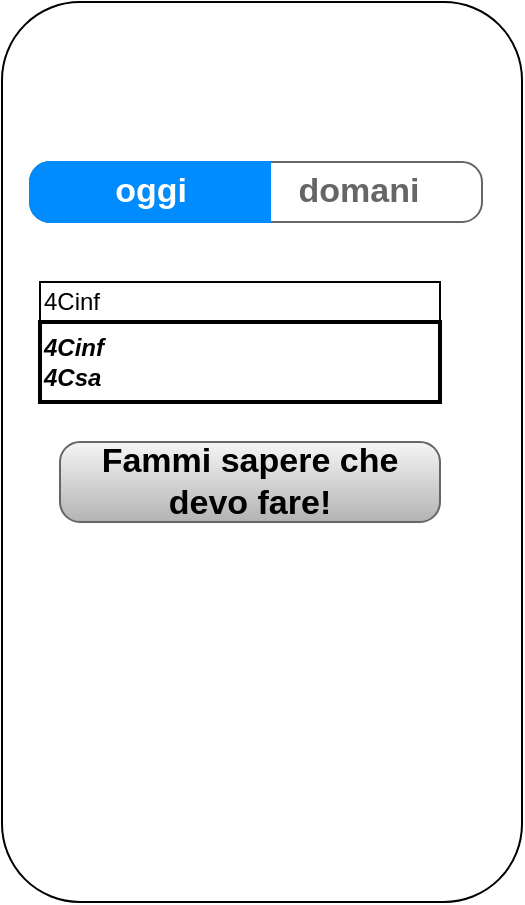 <mxfile version="14.0.1" type="github" pages="3">
  <diagram id="b6YGh0Zy7LxBu7K9UuKy" name="scelta classe">
    <mxGraphModel dx="782" dy="514" grid="1" gridSize="10" guides="1" tooltips="1" connect="1" arrows="1" fold="1" page="1" pageScale="1" pageWidth="827" pageHeight="1169" math="0" shadow="0">
      <root>
        <mxCell id="0" />
        <mxCell id="1" parent="0" />
        <mxCell id="ygwqJdrSPg4n9eS3VLou-1" value="" style="rounded=1;whiteSpace=wrap;html=1;direction=south;strokeWidth=1;" vertex="1" parent="1">
          <mxGeometry x="190" width="260" height="450" as="geometry" />
        </mxCell>
        <mxCell id="ygwqJdrSPg4n9eS3VLou-13" value="" style="strokeWidth=1;shadow=0;dashed=0;align=center;html=1;shape=mxgraph.mockup.rrect;rSize=10;fillColor=#ffffff;strokeColor=#666666;" vertex="1" parent="1">
          <mxGeometry x="204" y="80" width="210" height="30" as="geometry" />
        </mxCell>
        <mxCell id="ygwqJdrSPg4n9eS3VLou-16" value="&lt;font style=&quot;vertical-align: inherit&quot;&gt;&lt;font style=&quot;vertical-align: inherit&quot;&gt;domani&lt;/font&gt;&lt;/font&gt;" style="strokeColor=inherit;fillColor=inherit;gradientColor=inherit;strokeWidth=1;shadow=0;dashed=0;align=center;html=1;shape=mxgraph.mockup.rightButton;rSize=10;fontSize=17;fontColor=#666666;fontStyle=1;resizeHeight=1;" vertex="1" parent="ygwqJdrSPg4n9eS3VLou-13">
          <mxGeometry x="1" width="125" height="30" relative="1" as="geometry">
            <mxPoint x="-109" as="offset" />
          </mxGeometry>
        </mxCell>
        <mxCell id="ygwqJdrSPg4n9eS3VLou-17" value="&lt;font style=&quot;vertical-align: inherit&quot;&gt;&lt;font style=&quot;vertical-align: inherit&quot;&gt;oggi&lt;/font&gt;&lt;/font&gt;" style="strokeWidth=1;shadow=0;dashed=0;align=center;html=1;shape=mxgraph.mockup.leftButton;rSize=10;fontSize=17;fontColor=#ffffff;fontStyle=1;fillColor=#008cff;strokeColor=#008cff;resizeHeight=1;" vertex="1" parent="ygwqJdrSPg4n9eS3VLou-13">
          <mxGeometry width="120" height="30" relative="1" as="geometry" />
        </mxCell>
        <mxCell id="ygwqJdrSPg4n9eS3VLou-21" value="&lt;font style=&quot;vertical-align: inherit&quot;&gt;&lt;font style=&quot;vertical-align: inherit&quot;&gt;4Cinf&lt;/font&gt;&lt;/font&gt;" style="rounded=0;whiteSpace=wrap;html=1;align=left;" vertex="1" parent="1">
          <mxGeometry x="209" y="140" width="200" height="20" as="geometry" />
        </mxCell>
        <mxCell id="ygwqJdrSPg4n9eS3VLou-22" value="&lt;font style=&quot;vertical-align: inherit&quot;&gt;&lt;font style=&quot;vertical-align: inherit&quot;&gt;4Cinf&lt;br&gt;&lt;div&gt;&lt;span&gt;4Csa&lt;/span&gt;&lt;/div&gt;&lt;/font&gt;&lt;/font&gt;" style="rounded=0;whiteSpace=wrap;html=1;align=left;fontStyle=3;strokeWidth=2;" vertex="1" parent="1">
          <mxGeometry x="209" y="160" width="200" height="40" as="geometry" />
        </mxCell>
        <mxCell id="ygwqJdrSPg4n9eS3VLou-24" value="Fammi sapere che devo fare!" style="strokeWidth=1;shadow=0;dashed=0;align=center;html=1;shape=mxgraph.mockup.buttons.button;strokeColor=#666666;mainText=;buttonStyle=round;fontSize=17;fontStyle=1;fillColor=#f5f5f5;whiteSpace=wrap;gradientColor=#b3b3b3;" vertex="1" parent="1">
          <mxGeometry x="219" y="220" width="190" height="40" as="geometry" />
        </mxCell>
      </root>
    </mxGraphModel>
  </diagram>
  <diagram id="WorSwrWX0K6Kp0LZRE0Y" name="prima di aver premuto">
    <mxGraphModel dx="782" dy="514" grid="1" gridSize="10" guides="1" tooltips="1" connect="1" arrows="1" fold="1" page="1" pageScale="1" pageWidth="827" pageHeight="1169" math="0" shadow="0">
      <root>
        <mxCell id="edwBdPjZq_PvXpmRxEbs-0" />
        <mxCell id="edwBdPjZq_PvXpmRxEbs-1" parent="edwBdPjZq_PvXpmRxEbs-0" />
        <mxCell id="2YiUGmnzNsDoaLNk8HzW-0" value="" style="rounded=1;whiteSpace=wrap;html=1;direction=south;strokeWidth=1;" vertex="1" parent="edwBdPjZq_PvXpmRxEbs-1">
          <mxGeometry x="184" y="15" width="260" height="450" as="geometry" />
        </mxCell>
        <mxCell id="wmuJE15rDCxiZrAS-EDm-0" value="Fammi sapere che devo fare!" style="strokeWidth=1;shadow=0;dashed=0;align=center;html=1;shape=mxgraph.mockup.buttons.button;strokeColor=#666666;mainText=;buttonStyle=round;fontSize=17;fontStyle=1;fillColor=#f5f5f5;whiteSpace=wrap;gradientColor=#b3b3b3;" vertex="1" parent="edwBdPjZq_PvXpmRxEbs-1">
          <mxGeometry x="219" y="220" width="190" height="40" as="geometry" />
        </mxCell>
        <mxCell id="dAXE9-qsay5zpoN6EdhN-0" value="" style="strokeWidth=1;shadow=0;dashed=0;align=center;html=1;shape=mxgraph.mockup.rrect;rSize=10;fillColor=#ffffff;strokeColor=#666666;" vertex="1" parent="edwBdPjZq_PvXpmRxEbs-1">
          <mxGeometry x="204" y="80" width="210" height="30" as="geometry" />
        </mxCell>
        <mxCell id="dAXE9-qsay5zpoN6EdhN-1" value="&lt;font style=&quot;vertical-align: inherit&quot;&gt;&lt;font style=&quot;vertical-align: inherit&quot;&gt;domani&lt;/font&gt;&lt;/font&gt;" style="strokeColor=inherit;fillColor=inherit;gradientColor=inherit;strokeWidth=1;shadow=0;dashed=0;align=center;html=1;shape=mxgraph.mockup.rightButton;rSize=10;fontSize=17;fontColor=#666666;fontStyle=1;resizeHeight=1;" vertex="1" parent="dAXE9-qsay5zpoN6EdhN-0">
          <mxGeometry x="1" width="125" height="30" relative="1" as="geometry">
            <mxPoint x="-109" as="offset" />
          </mxGeometry>
        </mxCell>
        <mxCell id="dAXE9-qsay5zpoN6EdhN-2" value="&lt;font style=&quot;vertical-align: inherit&quot;&gt;&lt;font style=&quot;vertical-align: inherit&quot;&gt;oggi&lt;/font&gt;&lt;/font&gt;" style="strokeWidth=1;shadow=0;dashed=0;align=center;html=1;shape=mxgraph.mockup.leftButton;rSize=10;fontSize=17;fontColor=#ffffff;fontStyle=1;fillColor=#008cff;strokeColor=#008cff;resizeHeight=1;" vertex="1" parent="dAXE9-qsay5zpoN6EdhN-0">
          <mxGeometry width="120" height="30" relative="1" as="geometry" />
        </mxCell>
        <mxCell id="bvzIcHHHE6A9zAjiQnCX-0" value="4Cinf" style="rounded=0;whiteSpace=wrap;html=1;align=left;" vertex="1" parent="edwBdPjZq_PvXpmRxEbs-1">
          <mxGeometry x="209" y="140" width="200" height="20" as="geometry" />
        </mxCell>
      </root>
    </mxGraphModel>
  </diagram>
  <diagram id="0xVQ9WJamlzwyxenBJQH" name="Page-3">
    <mxGraphModel dx="782" dy="514" grid="1" gridSize="10" guides="1" tooltips="1" connect="1" arrows="1" fold="1" page="1" pageScale="1" pageWidth="827" pageHeight="1169" math="0" shadow="0">
      <root>
        <mxCell id="_VEdNadKfAYSSWTP6TyM-0" />
        <mxCell id="_VEdNadKfAYSSWTP6TyM-1" parent="_VEdNadKfAYSSWTP6TyM-0" />
        <mxCell id="MmYeil8rzVXnTYIK6nMh-0" value="&lt;font style=&quot;vertical-align: inherit&quot;&gt;&lt;font style=&quot;vertical-align: inherit&quot;&gt;4Cinf&lt;/font&gt;&lt;/font&gt;" style="rounded=0;whiteSpace=wrap;html=1;align=left;" vertex="1" parent="_VEdNadKfAYSSWTP6TyM-1">
          <mxGeometry x="209" y="140" width="200" height="20" as="geometry" />
        </mxCell>
        <mxCell id="4xbLucwJSaqDh18DP18r-0" value="" style="rounded=1;whiteSpace=wrap;html=1;direction=south;strokeWidth=1;" vertex="1" parent="_VEdNadKfAYSSWTP6TyM-1">
          <mxGeometry x="184" y="15" width="260" height="450" as="geometry" />
        </mxCell>
        <mxCell id="qhHk8kG4a6ssw1jSOXpU-0" value="&lt;b&gt;DEVI ANDARE A SCUOLA!!&lt;/b&gt;" style="text;html=1;strokeColor=none;fillColor=none;align=center;verticalAlign=middle;whiteSpace=wrap;rounded=0;" vertex="1" parent="_VEdNadKfAYSSWTP6TyM-1">
          <mxGeometry x="230" y="300" width="180" height="70" as="geometry" />
        </mxCell>
        <mxCell id="xJEVSD0mPPUSDrefKzrC-0" value="Fammi sapere che devo fare!" style="strokeWidth=1;shadow=0;dashed=0;align=center;html=1;shape=mxgraph.mockup.buttons.button;strokeColor=#666666;mainText=;buttonStyle=round;fontSize=17;fontStyle=1;fillColor=#f5f5f5;whiteSpace=wrap;gradientColor=#b3b3b3;" vertex="1" parent="_VEdNadKfAYSSWTP6TyM-1">
          <mxGeometry x="219" y="220" width="190" height="40" as="geometry" />
        </mxCell>
        <mxCell id="mpAG6KK-gQ01E4EaVJ9q-0" value="" style="strokeWidth=1;shadow=0;dashed=0;align=center;html=1;shape=mxgraph.mockup.rrect;rSize=10;fillColor=#ffffff;strokeColor=#666666;" vertex="1" parent="_VEdNadKfAYSSWTP6TyM-1">
          <mxGeometry x="204" y="80" width="210" height="30" as="geometry" />
        </mxCell>
        <mxCell id="mpAG6KK-gQ01E4EaVJ9q-1" value="&lt;font style=&quot;vertical-align: inherit&quot;&gt;&lt;font style=&quot;vertical-align: inherit&quot;&gt;domani&lt;/font&gt;&lt;/font&gt;" style="strokeColor=inherit;fillColor=inherit;gradientColor=inherit;strokeWidth=1;shadow=0;dashed=0;align=center;html=1;shape=mxgraph.mockup.rightButton;rSize=10;fontSize=17;fontColor=#666666;fontStyle=1;resizeHeight=1;" vertex="1" parent="mpAG6KK-gQ01E4EaVJ9q-0">
          <mxGeometry x="1" width="125" height="30" relative="1" as="geometry">
            <mxPoint x="-109" as="offset" />
          </mxGeometry>
        </mxCell>
        <mxCell id="mpAG6KK-gQ01E4EaVJ9q-2" value="&lt;font style=&quot;vertical-align: inherit&quot;&gt;&lt;font style=&quot;vertical-align: inherit&quot;&gt;oggi&lt;/font&gt;&lt;/font&gt;" style="strokeWidth=1;shadow=0;dashed=0;align=center;html=1;shape=mxgraph.mockup.leftButton;rSize=10;fontSize=17;fontColor=#ffffff;fontStyle=1;fillColor=#008cff;strokeColor=#008cff;resizeHeight=1;" vertex="1" parent="mpAG6KK-gQ01E4EaVJ9q-0">
          <mxGeometry width="120" height="30" relative="1" as="geometry" />
        </mxCell>
        <mxCell id="nDDe7a1IjrifW2vJKXDE-0" value="4Cinf" style="rounded=0;whiteSpace=wrap;html=1;align=left;" vertex="1" parent="_VEdNadKfAYSSWTP6TyM-1">
          <mxGeometry x="209" y="140" width="200" height="20" as="geometry" />
        </mxCell>
      </root>
    </mxGraphModel>
  </diagram>
</mxfile>
